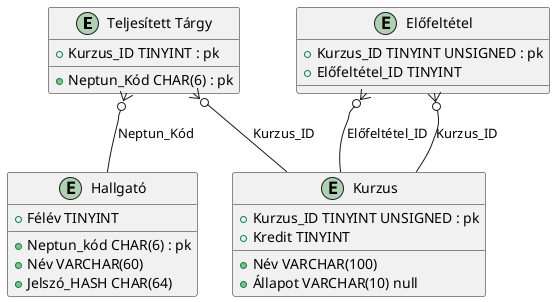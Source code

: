@startuml
!define ENTITY entity
!define PRIMARY_KEY pk
!define FOREIGN_KEY fk

' Define entities
ENTITY "Teljesített Tárgy" as TeljesitettTargy {
  + Neptun_Kód CHAR(6) : PRIMARY_KEY
  + Kurzus_ID TINYINT : PRIMARY_KEY
}

ENTITY Kurzus {
  + Kurzus_ID TINYINT UNSIGNED : PRIMARY_KEY
  + Név VARCHAR(100)
  + Állapot VARCHAR(10) null
  + Kredit TINYINT
}

ENTITY Előfeltétel {
  + Kurzus_ID TINYINT UNSIGNED : PRIMARY_KEY
  + Előfeltétel_ID TINYINT
}

ENTITY Hallgató {
  + Neptun_kód CHAR(6) : PRIMARY_KEY
  + Név VARCHAR(60)
  + Félév TINYINT
  + Jelszó_HASH CHAR(64)
}

' Define relationships
TeljesitettTargy }o-- Kurzus : Kurzus_ID
Előfeltétel }o-- Kurzus : Előfeltétel_ID
Előfeltétel }o-- Kurzus : Kurzus_ID
TeljesitettTargy }o-- Hallgató : Neptun_Kód
@enduml